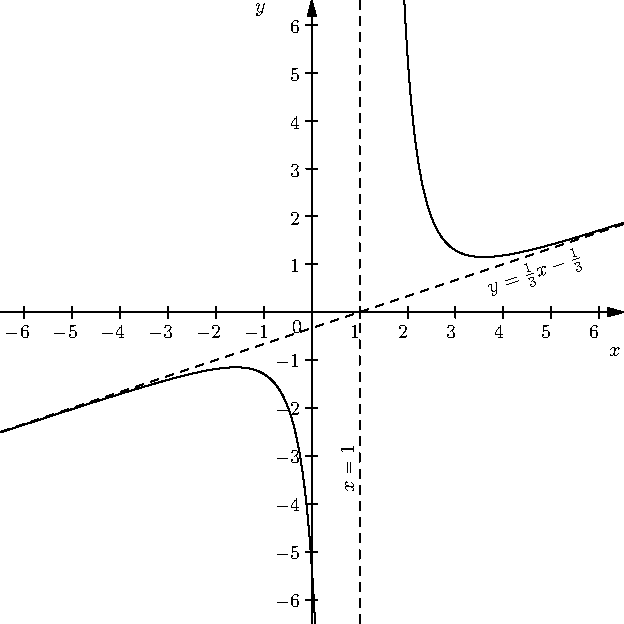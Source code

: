 import graph;

size(15cm, 11cm);

defaultpen(fontsize(10pt));

label("$0$", (-0.3, -0.3));


real F(real x) {
  return (x^4 - 4 * (x^3) + 6 * (x^2) - 4 * x + 16) / (3 * (x-1)^3);
}

draw(graph(F, -6.5, 0.0686, n = 750));
draw(graph(F, 1.93133, 6.5, n = 750));

path xeq1 = (1.0, 6.5) -- (1.0, -6.5);
draw(xeq1, dashed);
label(rotate(90)*Label("$x = 1$", position=Relative(0.75)), xeq1);

path asymptote = (-6.5, -2.5) -- (6.5, 1.83333);
draw(asymptote, dashed);
label(rotate(18.43)*Label("$y = \frac{1}{3} x - \frac{1}{3}$", position=Relative(0.85)), asymptote);

xaxis("$x$",axis=YEquals(0),
  xmin=-6.5,
  xmax=6.5,
  Ticks(
    Label(align=0.5*S+0.7*E),
    new real[]{-6, -5, -4, -3, -2, -1, 1, 2, 3, 4, 5, 6},
    Size=1mm
  ),
  Arrow);

yaxis("$y$",axis=XEquals(0),
  ymin=-6.5,
  ymax=6.5,
  Ticks(
    Label(),
    new real[]{-6, -5, -4, -3, -2, -1, 1, 2, 3, 4, 5, 6},
    Size=1mm
  ),
  above=false,
  Arrow);

